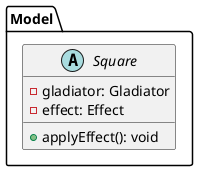 @startuml
package Model {
    abstract class Square {
        - gladiator: Gladiator
        - effect: Effect
        + applyEffect(): void
    }
}

@enduml